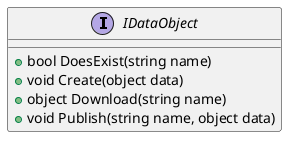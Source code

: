 @startuml DataObject

interface IDataObject {
 +bool DoesExist(string name)
 +void Create(object data)
 +object Download(string name)
 +void Publish(string name, object data)
}

@enduml